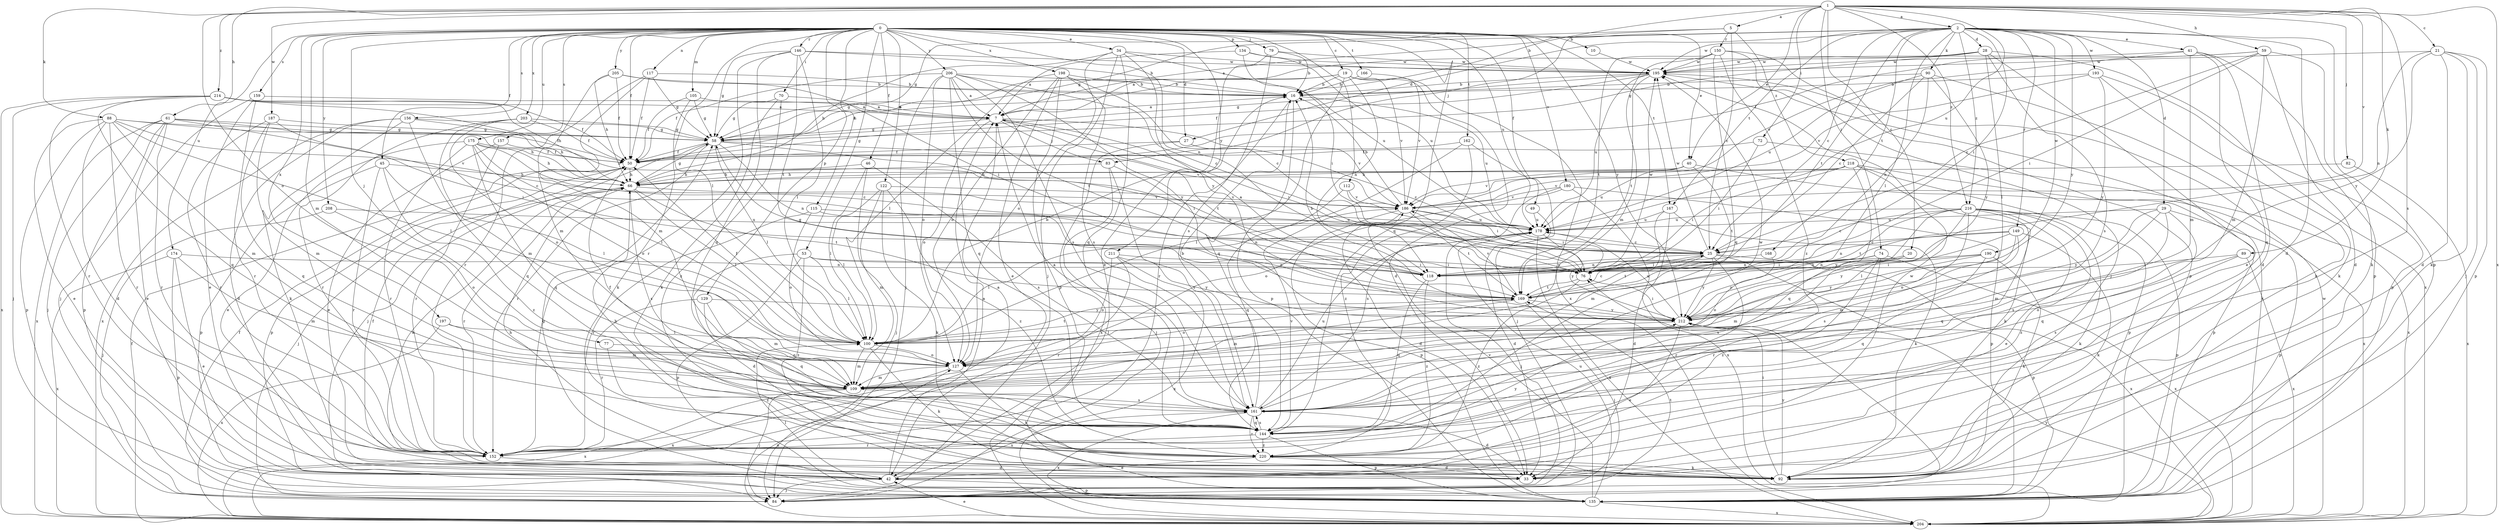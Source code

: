 strict digraph  {
0;
1;
2;
5;
7;
10;
16;
19;
20;
21;
25;
27;
28;
29;
33;
34;
40;
41;
42;
45;
46;
49;
50;
53;
58;
59;
61;
66;
70;
72;
74;
76;
77;
79;
82;
83;
84;
88;
89;
90;
92;
100;
105;
109;
112;
115;
117;
118;
122;
127;
129;
134;
135;
144;
146;
149;
150;
152;
156;
157;
159;
161;
162;
166;
167;
168;
169;
174;
175;
178;
180;
186;
187;
190;
193;
195;
197;
198;
203;
204;
205;
206;
208;
211;
212;
214;
216;
218;
220;
0 -> 10  [label=b];
0 -> 19  [label=c];
0 -> 27  [label=d];
0 -> 34  [label=e];
0 -> 40  [label=e];
0 -> 45  [label=f];
0 -> 46  [label=f];
0 -> 49  [label=f];
0 -> 50  [label=f];
0 -> 53  [label=g];
0 -> 70  [label=i];
0 -> 77  [label=j];
0 -> 79  [label=j];
0 -> 100  [label=l];
0 -> 105  [label=m];
0 -> 109  [label=m];
0 -> 112  [label=n];
0 -> 115  [label=n];
0 -> 117  [label=n];
0 -> 118  [label=n];
0 -> 122  [label=o];
0 -> 129  [label=p];
0 -> 134  [label=p];
0 -> 144  [label=q];
0 -> 146  [label=r];
0 -> 156  [label=s];
0 -> 157  [label=s];
0 -> 159  [label=s];
0 -> 162  [label=t];
0 -> 166  [label=t];
0 -> 167  [label=t];
0 -> 174  [label=u];
0 -> 175  [label=u];
0 -> 178  [label=u];
0 -> 180  [label=v];
0 -> 197  [label=x];
0 -> 198  [label=x];
0 -> 203  [label=x];
0 -> 205  [label=y];
0 -> 206  [label=y];
0 -> 208  [label=y];
0 -> 211  [label=y];
0 -> 212  [label=y];
1 -> 2  [label=a];
1 -> 5  [label=a];
1 -> 16  [label=b];
1 -> 20  [label=c];
1 -> 21  [label=c];
1 -> 40  [label=e];
1 -> 59  [label=h];
1 -> 61  [label=h];
1 -> 72  [label=i];
1 -> 74  [label=i];
1 -> 82  [label=j];
1 -> 88  [label=k];
1 -> 89  [label=k];
1 -> 127  [label=o];
1 -> 161  [label=s];
1 -> 178  [label=u];
1 -> 186  [label=v];
1 -> 187  [label=w];
1 -> 204  [label=x];
1 -> 214  [label=z];
1 -> 216  [label=z];
2 -> 7  [label=a];
2 -> 25  [label=c];
2 -> 27  [label=d];
2 -> 28  [label=d];
2 -> 29  [label=d];
2 -> 33  [label=d];
2 -> 41  [label=e];
2 -> 58  [label=g];
2 -> 76  [label=i];
2 -> 90  [label=k];
2 -> 100  [label=l];
2 -> 135  [label=p];
2 -> 149  [label=r];
2 -> 167  [label=t];
2 -> 168  [label=t];
2 -> 169  [label=t];
2 -> 190  [label=w];
2 -> 193  [label=w];
2 -> 195  [label=w];
2 -> 212  [label=y];
2 -> 216  [label=z];
5 -> 25  [label=c];
5 -> 58  [label=g];
5 -> 83  [label=j];
5 -> 150  [label=r];
5 -> 218  [label=z];
7 -> 58  [label=g];
7 -> 76  [label=i];
7 -> 83  [label=j];
7 -> 127  [label=o];
7 -> 169  [label=t];
7 -> 186  [label=v];
10 -> 195  [label=w];
16 -> 7  [label=a];
16 -> 135  [label=p];
16 -> 152  [label=r];
16 -> 178  [label=u];
19 -> 16  [label=b];
19 -> 33  [label=d];
19 -> 50  [label=f];
19 -> 58  [label=g];
19 -> 118  [label=n];
19 -> 144  [label=q];
19 -> 186  [label=v];
19 -> 204  [label=x];
20 -> 109  [label=m];
20 -> 118  [label=n];
20 -> 161  [label=s];
21 -> 33  [label=d];
21 -> 84  [label=j];
21 -> 92  [label=k];
21 -> 118  [label=n];
21 -> 135  [label=p];
21 -> 195  [label=w];
21 -> 212  [label=y];
25 -> 76  [label=i];
25 -> 118  [label=n];
25 -> 135  [label=p];
25 -> 152  [label=r];
25 -> 169  [label=t];
25 -> 195  [label=w];
25 -> 204  [label=x];
25 -> 212  [label=y];
27 -> 25  [label=c];
27 -> 50  [label=f];
27 -> 204  [label=x];
28 -> 7  [label=a];
28 -> 42  [label=e];
28 -> 58  [label=g];
28 -> 100  [label=l];
28 -> 161  [label=s];
28 -> 195  [label=w];
28 -> 204  [label=x];
29 -> 109  [label=m];
29 -> 135  [label=p];
29 -> 144  [label=q];
29 -> 161  [label=s];
29 -> 178  [label=u];
29 -> 212  [label=y];
34 -> 66  [label=h];
34 -> 84  [label=j];
34 -> 127  [label=o];
34 -> 144  [label=q];
34 -> 178  [label=u];
34 -> 195  [label=w];
34 -> 212  [label=y];
40 -> 66  [label=h];
40 -> 135  [label=p];
40 -> 169  [label=t];
40 -> 178  [label=u];
40 -> 186  [label=v];
41 -> 33  [label=d];
41 -> 109  [label=m];
41 -> 135  [label=p];
41 -> 144  [label=q];
41 -> 186  [label=v];
41 -> 195  [label=w];
42 -> 7  [label=a];
42 -> 66  [label=h];
42 -> 84  [label=j];
42 -> 135  [label=p];
42 -> 161  [label=s];
42 -> 195  [label=w];
45 -> 66  [label=h];
45 -> 100  [label=l];
45 -> 135  [label=p];
45 -> 152  [label=r];
45 -> 220  [label=z];
46 -> 66  [label=h];
46 -> 84  [label=j];
46 -> 100  [label=l];
46 -> 161  [label=s];
49 -> 33  [label=d];
49 -> 178  [label=u];
50 -> 66  [label=h];
50 -> 135  [label=p];
53 -> 33  [label=d];
53 -> 76  [label=i];
53 -> 100  [label=l];
53 -> 118  [label=n];
53 -> 135  [label=p];
53 -> 220  [label=z];
58 -> 50  [label=f];
58 -> 76  [label=i];
58 -> 84  [label=j];
58 -> 100  [label=l];
58 -> 118  [label=n];
58 -> 152  [label=r];
58 -> 186  [label=v];
59 -> 25  [label=c];
59 -> 33  [label=d];
59 -> 50  [label=f];
59 -> 76  [label=i];
59 -> 92  [label=k];
59 -> 109  [label=m];
59 -> 195  [label=w];
61 -> 25  [label=c];
61 -> 42  [label=e];
61 -> 50  [label=f];
61 -> 58  [label=g];
61 -> 84  [label=j];
61 -> 135  [label=p];
61 -> 152  [label=r];
61 -> 204  [label=x];
66 -> 58  [label=g];
66 -> 84  [label=j];
66 -> 100  [label=l];
66 -> 152  [label=r];
66 -> 161  [label=s];
66 -> 169  [label=t];
66 -> 186  [label=v];
70 -> 7  [label=a];
70 -> 58  [label=g];
70 -> 92  [label=k];
70 -> 220  [label=z];
72 -> 50  [label=f];
72 -> 76  [label=i];
72 -> 204  [label=x];
74 -> 76  [label=i];
74 -> 118  [label=n];
74 -> 152  [label=r];
74 -> 204  [label=x];
74 -> 212  [label=y];
74 -> 220  [label=z];
76 -> 169  [label=t];
76 -> 195  [label=w];
76 -> 220  [label=z];
77 -> 127  [label=o];
77 -> 220  [label=z];
79 -> 16  [label=b];
79 -> 42  [label=e];
79 -> 161  [label=s];
79 -> 195  [label=w];
82 -> 66  [label=h];
82 -> 204  [label=x];
83 -> 66  [label=h];
83 -> 84  [label=j];
83 -> 118  [label=n];
83 -> 161  [label=s];
84 -> 50  [label=f];
84 -> 169  [label=t];
88 -> 33  [label=d];
88 -> 42  [label=e];
88 -> 58  [label=g];
88 -> 66  [label=h];
88 -> 100  [label=l];
88 -> 109  [label=m];
88 -> 135  [label=p];
88 -> 152  [label=r];
88 -> 186  [label=v];
89 -> 76  [label=i];
89 -> 127  [label=o];
89 -> 161  [label=s];
89 -> 204  [label=x];
90 -> 16  [label=b];
90 -> 25  [label=c];
90 -> 92  [label=k];
90 -> 118  [label=n];
90 -> 178  [label=u];
90 -> 212  [label=y];
92 -> 50  [label=f];
92 -> 66  [label=h];
92 -> 76  [label=i];
92 -> 212  [label=y];
100 -> 16  [label=b];
100 -> 50  [label=f];
100 -> 92  [label=k];
100 -> 109  [label=m];
100 -> 127  [label=o];
100 -> 169  [label=t];
105 -> 7  [label=a];
105 -> 50  [label=f];
105 -> 58  [label=g];
105 -> 92  [label=k];
109 -> 84  [label=j];
109 -> 161  [label=s];
109 -> 204  [label=x];
112 -> 76  [label=i];
112 -> 144  [label=q];
112 -> 186  [label=v];
115 -> 118  [label=n];
115 -> 127  [label=o];
115 -> 152  [label=r];
115 -> 178  [label=u];
117 -> 16  [label=b];
117 -> 50  [label=f];
117 -> 58  [label=g];
117 -> 109  [label=m];
117 -> 152  [label=r];
118 -> 7  [label=a];
118 -> 144  [label=q];
118 -> 220  [label=z];
122 -> 92  [label=k];
122 -> 100  [label=l];
122 -> 109  [label=m];
122 -> 186  [label=v];
122 -> 220  [label=z];
127 -> 92  [label=k];
127 -> 109  [label=m];
127 -> 204  [label=x];
129 -> 109  [label=m];
129 -> 144  [label=q];
129 -> 152  [label=r];
129 -> 212  [label=y];
134 -> 7  [label=a];
134 -> 76  [label=i];
134 -> 178  [label=u];
134 -> 195  [label=w];
135 -> 58  [label=g];
135 -> 100  [label=l];
135 -> 178  [label=u];
135 -> 186  [label=v];
135 -> 204  [label=x];
144 -> 135  [label=p];
144 -> 152  [label=r];
144 -> 161  [label=s];
144 -> 186  [label=v];
144 -> 220  [label=z];
146 -> 16  [label=b];
146 -> 58  [label=g];
146 -> 100  [label=l];
146 -> 144  [label=q];
146 -> 152  [label=r];
146 -> 169  [label=t];
146 -> 195  [label=w];
149 -> 25  [label=c];
149 -> 92  [label=k];
149 -> 109  [label=m];
149 -> 118  [label=n];
149 -> 161  [label=s];
149 -> 212  [label=y];
150 -> 84  [label=j];
150 -> 109  [label=m];
150 -> 135  [label=p];
150 -> 144  [label=q];
150 -> 169  [label=t];
150 -> 195  [label=w];
150 -> 220  [label=z];
152 -> 7  [label=a];
152 -> 33  [label=d];
152 -> 212  [label=y];
156 -> 33  [label=d];
156 -> 58  [label=g];
156 -> 66  [label=h];
156 -> 92  [label=k];
156 -> 144  [label=q];
156 -> 204  [label=x];
157 -> 42  [label=e];
157 -> 50  [label=f];
157 -> 152  [label=r];
159 -> 7  [label=a];
159 -> 42  [label=e];
159 -> 84  [label=j];
159 -> 152  [label=r];
161 -> 7  [label=a];
161 -> 16  [label=b];
161 -> 33  [label=d];
161 -> 50  [label=f];
161 -> 144  [label=q];
161 -> 178  [label=u];
161 -> 195  [label=w];
161 -> 204  [label=x];
161 -> 220  [label=z];
162 -> 50  [label=f];
162 -> 84  [label=j];
162 -> 100  [label=l];
162 -> 220  [label=z];
166 -> 16  [label=b];
166 -> 186  [label=v];
167 -> 33  [label=d];
167 -> 92  [label=k];
167 -> 109  [label=m];
167 -> 178  [label=u];
168 -> 118  [label=n];
168 -> 127  [label=o];
169 -> 25  [label=c];
169 -> 58  [label=g];
169 -> 84  [label=j];
169 -> 109  [label=m];
169 -> 127  [label=o];
169 -> 186  [label=v];
169 -> 212  [label=y];
174 -> 42  [label=e];
174 -> 109  [label=m];
174 -> 118  [label=n];
174 -> 135  [label=p];
174 -> 204  [label=x];
175 -> 25  [label=c];
175 -> 42  [label=e];
175 -> 50  [label=f];
175 -> 66  [label=h];
175 -> 100  [label=l];
175 -> 127  [label=o];
175 -> 144  [label=q];
175 -> 152  [label=r];
178 -> 25  [label=c];
178 -> 84  [label=j];
178 -> 100  [label=l];
178 -> 204  [label=x];
178 -> 212  [label=y];
180 -> 127  [label=o];
180 -> 135  [label=p];
180 -> 161  [label=s];
180 -> 186  [label=v];
180 -> 204  [label=x];
186 -> 16  [label=b];
186 -> 33  [label=d];
186 -> 76  [label=i];
186 -> 135  [label=p];
186 -> 169  [label=t];
186 -> 178  [label=u];
187 -> 58  [label=g];
187 -> 76  [label=i];
187 -> 109  [label=m];
187 -> 144  [label=q];
187 -> 152  [label=r];
190 -> 76  [label=i];
190 -> 92  [label=k];
190 -> 118  [label=n];
190 -> 144  [label=q];
190 -> 212  [label=y];
193 -> 16  [label=b];
193 -> 92  [label=k];
193 -> 135  [label=p];
193 -> 186  [label=v];
193 -> 212  [label=y];
195 -> 16  [label=b];
195 -> 50  [label=f];
195 -> 58  [label=g];
195 -> 169  [label=t];
195 -> 178  [label=u];
195 -> 204  [label=x];
197 -> 100  [label=l];
197 -> 109  [label=m];
197 -> 204  [label=x];
198 -> 16  [label=b];
198 -> 25  [label=c];
198 -> 42  [label=e];
198 -> 100  [label=l];
198 -> 127  [label=o];
198 -> 135  [label=p];
198 -> 161  [label=s];
203 -> 50  [label=f];
203 -> 58  [label=g];
203 -> 109  [label=m];
203 -> 127  [label=o];
203 -> 152  [label=r];
204 -> 42  [label=e];
204 -> 50  [label=f];
204 -> 127  [label=o];
204 -> 195  [label=w];
204 -> 212  [label=y];
205 -> 16  [label=b];
205 -> 50  [label=f];
205 -> 66  [label=h];
205 -> 76  [label=i];
205 -> 109  [label=m];
206 -> 7  [label=a];
206 -> 16  [label=b];
206 -> 25  [label=c];
206 -> 50  [label=f];
206 -> 84  [label=j];
206 -> 127  [label=o];
206 -> 144  [label=q];
206 -> 161  [label=s];
206 -> 169  [label=t];
206 -> 212  [label=y];
208 -> 84  [label=j];
208 -> 127  [label=o];
208 -> 178  [label=u];
211 -> 76  [label=i];
211 -> 127  [label=o];
211 -> 152  [label=r];
211 -> 204  [label=x];
211 -> 212  [label=y];
212 -> 16  [label=b];
212 -> 42  [label=e];
212 -> 76  [label=i];
212 -> 84  [label=j];
212 -> 100  [label=l];
212 -> 178  [label=u];
214 -> 7  [label=a];
214 -> 50  [label=f];
214 -> 66  [label=h];
214 -> 84  [label=j];
214 -> 144  [label=q];
214 -> 152  [label=r];
214 -> 178  [label=u];
214 -> 204  [label=x];
216 -> 25  [label=c];
216 -> 42  [label=e];
216 -> 92  [label=k];
216 -> 100  [label=l];
216 -> 127  [label=o];
216 -> 135  [label=p];
216 -> 144  [label=q];
216 -> 169  [label=t];
216 -> 178  [label=u];
216 -> 212  [label=y];
216 -> 220  [label=z];
218 -> 66  [label=h];
218 -> 76  [label=i];
218 -> 92  [label=k];
218 -> 135  [label=p];
218 -> 144  [label=q];
218 -> 186  [label=v];
218 -> 204  [label=x];
220 -> 33  [label=d];
220 -> 42  [label=e];
220 -> 66  [label=h];
220 -> 92  [label=k];
}

